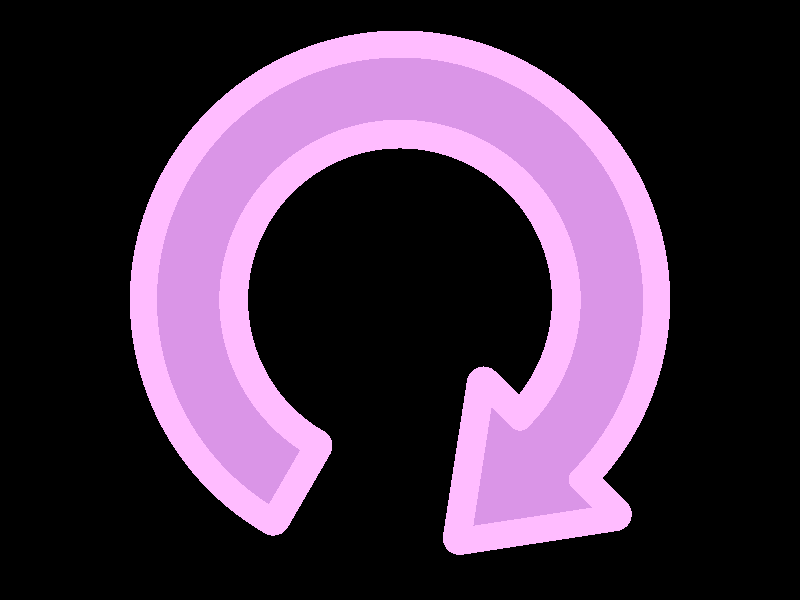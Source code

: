 #include "colors.inc"
#include "metals.inc"

global_settings {
    assumed_gamma 1
    max_trace_level 30
    radiosity {
        count 50
        error_bound 2
        recursion_limit 2
        nearest_count 8
        brightness 1
        normal on
    }
}

camera {
  location <0, 0, -18>
//  location <0, -1, -11>
  look_at <0,0,0>
  angle 15
}

//background { color White }
//box { <-5, -5, .1>, <5, 5, 100> pigment { color White*2 } }

light_source { <-10, 10, -30> color White*.5 }
light_source { <-30, 10, -30> color White*.5 }
light_source { <-10, 30, -30> color White*.5 }
light_source { <-30, 30, -30> color White*.5 }

#declare sn = function(x) { sin(x*pi/180) }
#declare cs = function(x) { cos(x*pi/180) }

union {
    prism {
        linear_sweep linear_spline -.075, .075, 4,
        <0.7/sqrt(2), -0.7/sqrt(2)>, <0.5/sqrt(2), -2/sqrt(2)>,
        <1.8/sqrt(2), -1.8/sqrt(2)>, <0.7/sqrt(2), -0.7/sqrt(2)>
        rotate -90*x
    }

    difference {
        merge {
            difference {
                cylinder { <0, 0, -.075>, <0, 0, .075>, 1.5 }
                cylinder { <0, 0, -1>, <0, 0, 1>, 1 }
            }
        }
        prism {
            linear_sweep linear_spline -1, 1, 4,
            <0, 0>, <100*cs(240), 100*sn(240)>, <100*cs(315), 100*sn(315)>, <0, 0>
            rotate -90*x
        }
    }
    material {
        texture {
            pigment { color rgb<.7, .3, .8> }
            normal { wrinkles .15 scale .2 rotate 45*x }
            finish { phong .5 }
        }
    }
    //translate .1*x - .1*y + .1*z
}

merge {

    difference {
        merge {
            torus { 1.5, .1  rotate 90*x }
            torus { 1, .1  rotate 90*x }
        }
        prism {
            linear_sweep linear_spline -1, 1, 4,
            <0, 0>, <100*cs(240), 100*sn(240)>, <100*cs(315), 100*sn(315)>, <0, 0>
            rotate -90*x
        }
    }

    sphere { <cs(240), sn(240), 0>, .1 }
    sphere { <1.5*cs(240), 1.5*sn(240), 0>, .1 }
    cylinder { <cs(240), sn(240), 0>, <1.5*cs(240), 1.5*sn(240), 0>, .1 }

    sphere { <1/sqrt(2), -1/sqrt(2), 0>, .1 }
    sphere { <0.7/sqrt(2), -0.7/sqrt(2), 0>, .1 }
    cylinder { <1/sqrt(2), -1/sqrt(2), 0>, <0.7/sqrt(2), -0.7/sqrt(2), 0>, .1 }

    sphere { <0.5/sqrt(2), -2/sqrt(2), 0>, .1 }
    cylinder { <0.7/sqrt(2), -0.7/sqrt(2), 0>, <0.5/sqrt(2), -2/sqrt(2), 0>, .1 }

    sphere { <1.8/sqrt(2), -1.8/sqrt(2), 0>, .1 }
    cylinder { <0.5/sqrt(2), -2/sqrt(2), 0>, <1.8/sqrt(2), -1.8/sqrt(2), 0>, .1 }

    sphere { <1.5/sqrt(2), -1.5/sqrt(2), 0>, .1 }
    cylinder { <1.8/sqrt(2), -1.8/sqrt(2), 0>, <1.5/sqrt(2), -1.5/sqrt(2), 0>, .1 }

    material {
        texture {
            pigment { color rgb<1, .5, 1> }
            normal { wrinkles .2 scale .1 rotate 45*x }
            finish { phong .7 }
        }
    }
    //translate .1*x - .1*y + .1*z
}

/*
cylinder { <0,0,0>, <100,0,0>, .1 pigment { Red } }
cylinder { <0,0,0>, <0,100,0>, .1 pigment { Green } }
cylinder { <0,0,0>, <0,0,100>, .1 pigment { Blue } }
*/
